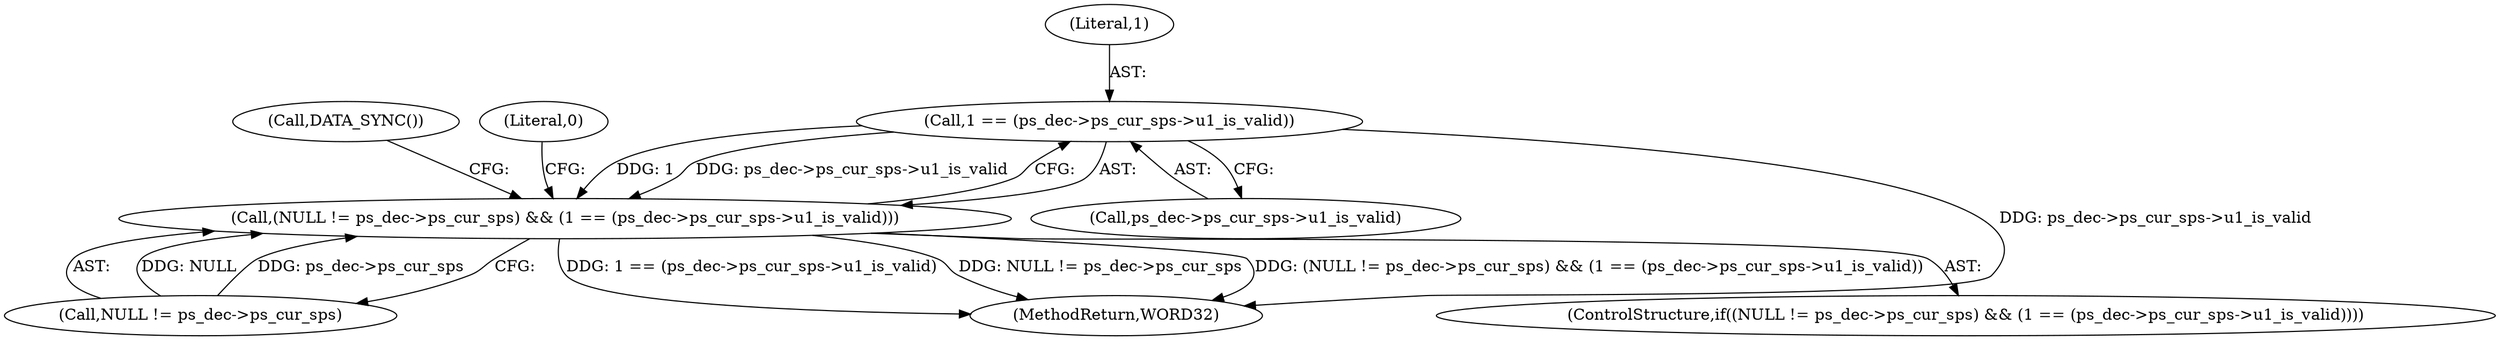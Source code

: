 digraph "0_Android_e629194c62a9a129ce378e08cb1059a8a53f1795@pointer" {
"1002087" [label="(Call,1 == (ps_dec->ps_cur_sps->u1_is_valid))"];
"1002081" [label="(Call,(NULL != ps_dec->ps_cur_sps) && (1 == (ps_dec->ps_cur_sps->u1_is_valid)))"];
"1002089" [label="(Call,ps_dec->ps_cur_sps->u1_is_valid)"];
"1002088" [label="(Literal,1)"];
"1002116" [label="(Call,DATA_SYNC())"];
"1002124" [label="(MethodReturn,WORD32)"];
"1002082" [label="(Call,NULL != ps_dec->ps_cur_sps)"];
"1002080" [label="(ControlStructure,if((NULL != ps_dec->ps_cur_sps) && (1 == (ps_dec->ps_cur_sps->u1_is_valid))))"];
"1002081" [label="(Call,(NULL != ps_dec->ps_cur_sps) && (1 == (ps_dec->ps_cur_sps->u1_is_valid)))"];
"1002087" [label="(Call,1 == (ps_dec->ps_cur_sps->u1_is_valid))"];
"1002098" [label="(Literal,0)"];
"1002087" -> "1002081"  [label="AST: "];
"1002087" -> "1002089"  [label="CFG: "];
"1002088" -> "1002087"  [label="AST: "];
"1002089" -> "1002087"  [label="AST: "];
"1002081" -> "1002087"  [label="CFG: "];
"1002087" -> "1002124"  [label="DDG: ps_dec->ps_cur_sps->u1_is_valid"];
"1002087" -> "1002081"  [label="DDG: 1"];
"1002087" -> "1002081"  [label="DDG: ps_dec->ps_cur_sps->u1_is_valid"];
"1002081" -> "1002080"  [label="AST: "];
"1002081" -> "1002082"  [label="CFG: "];
"1002082" -> "1002081"  [label="AST: "];
"1002098" -> "1002081"  [label="CFG: "];
"1002116" -> "1002081"  [label="CFG: "];
"1002081" -> "1002124"  [label="DDG: (NULL != ps_dec->ps_cur_sps) && (1 == (ps_dec->ps_cur_sps->u1_is_valid))"];
"1002081" -> "1002124"  [label="DDG: 1 == (ps_dec->ps_cur_sps->u1_is_valid)"];
"1002081" -> "1002124"  [label="DDG: NULL != ps_dec->ps_cur_sps"];
"1002082" -> "1002081"  [label="DDG: NULL"];
"1002082" -> "1002081"  [label="DDG: ps_dec->ps_cur_sps"];
}
